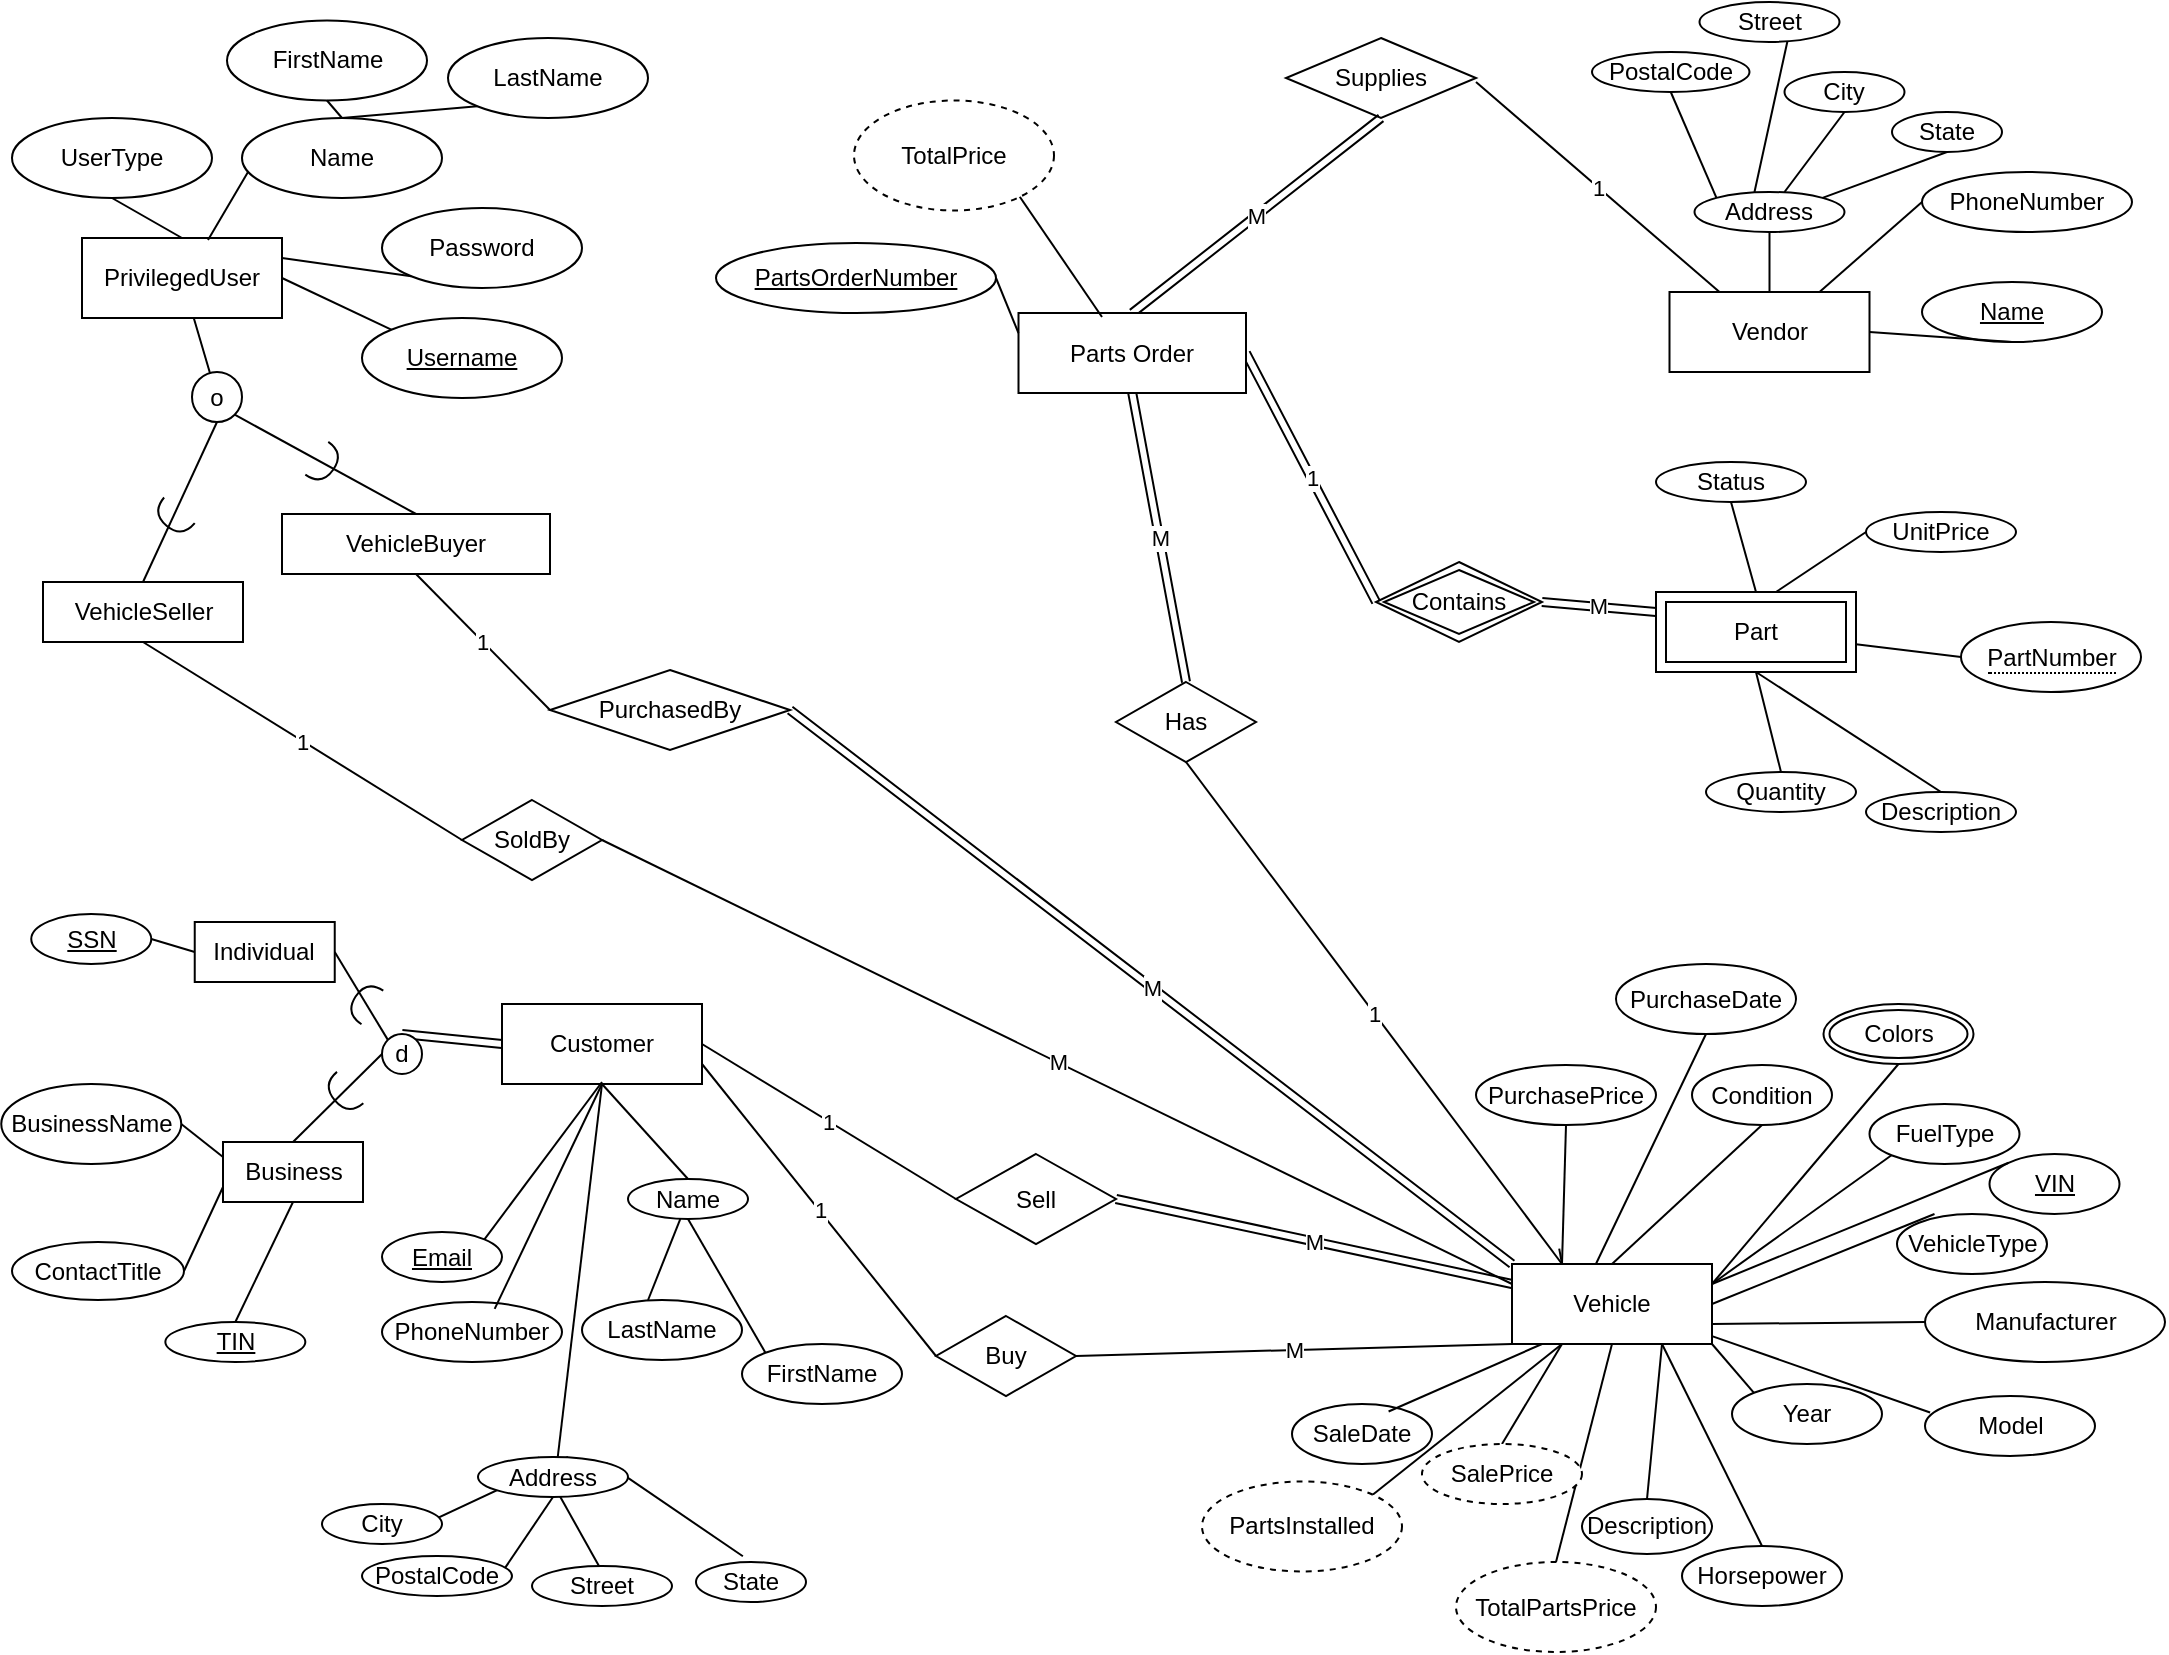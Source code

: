 <mxfile version="24.7.8">
  <diagram name="Page-1" id="O2IHWbyJUUnRvIjmBWIC">
    <mxGraphModel dx="1306" dy="1181" grid="1" gridSize="10" guides="1" tooltips="1" connect="1" arrows="1" fold="1" page="1" pageScale="1" pageWidth="1100" pageHeight="850" math="0" shadow="0">
      <root>
        <mxCell id="0" />
        <mxCell id="1" parent="0" />
        <mxCell id="79" value="" style="endArrow=none;html=1;rounded=0;entryX=0.03;entryY=0.275;entryDx=0;entryDy=0;entryPerimeter=0;exitX=1;exitY=0.901;exitDx=0;exitDy=0;exitPerimeter=0;" parent="1" source="67" target="72" edge="1">
          <mxGeometry relative="1" as="geometry">
            <mxPoint x="863" y="679" as="sourcePoint" />
            <mxPoint x="1078" y="811" as="targetPoint" />
          </mxGeometry>
        </mxCell>
        <mxCell id="ULeVYE0AILE1OWulV4gZ-132" value="" style="endArrow=none;html=1;rounded=0;entryX=0.5;entryY=0;entryDx=0;entryDy=0;exitX=0.5;exitY=1;exitDx=0;exitDy=0;" parent="1" source="67" target="ULeVYE0AILE1OWulV4gZ-131" edge="1">
          <mxGeometry relative="1" as="geometry">
            <mxPoint x="783" y="681" as="sourcePoint" />
            <mxPoint x="803" y="751" as="targetPoint" />
          </mxGeometry>
        </mxCell>
        <mxCell id="WYIaFoMT0lkRHPIssKwt-131" value="M" style="rounded=0;orthogonalLoop=1;jettySize=auto;html=1;exitX=0;exitY=0;exitDx=0;exitDy=0;endArrow=none;endFill=0;strokeWidth=1;entryX=1;entryY=0.5;entryDx=0;entryDy=0;shape=link;" parent="1" source="67" target="cuakxwB27ysg3Rb4rqLv-142" edge="1">
          <mxGeometry relative="1" as="geometry">
            <mxPoint x="470" y="420" as="sourcePoint" />
            <mxPoint x="673" y="101" as="targetPoint" />
          </mxGeometry>
        </mxCell>
        <mxCell id="14" value="Customer" style="whiteSpace=wrap;html=1;align=center;container=0;" parent="1" vertex="1">
          <mxGeometry x="253" y="511" width="100" height="40" as="geometry" />
        </mxCell>
        <mxCell id="18" value="&lt;u&gt;Email&lt;/u&gt;" style="ellipse;whiteSpace=wrap;html=1;align=center;" parent="1" vertex="1">
          <mxGeometry x="193" y="625" width="60" height="25" as="geometry" />
        </mxCell>
        <mxCell id="19" value="" style="endArrow=none;html=1;rounded=0;entryX=1;entryY=0;entryDx=0;entryDy=0;" parent="1" target="18" edge="1">
          <mxGeometry relative="1" as="geometry">
            <mxPoint x="303" y="550" as="sourcePoint" />
            <mxPoint x="562" y="209" as="targetPoint" />
          </mxGeometry>
        </mxCell>
        <mxCell id="20" value="Name" style="ellipse;whiteSpace=wrap;html=1;align=center;" parent="1" vertex="1">
          <mxGeometry x="316" y="598.5" width="60" height="20" as="geometry" />
        </mxCell>
        <mxCell id="21" value="FirstName" style="ellipse;whiteSpace=wrap;html=1;align=center;" parent="1" vertex="1">
          <mxGeometry x="373" y="681" width="80" height="30" as="geometry" />
        </mxCell>
        <mxCell id="22" value="LastName" style="ellipse;whiteSpace=wrap;html=1;align=center;" parent="1" vertex="1">
          <mxGeometry x="293" y="659" width="80" height="30" as="geometry" />
        </mxCell>
        <mxCell id="23" value="" style="endArrow=none;html=1;rounded=0;entryX=0.5;entryY=0;entryDx=0;entryDy=0;exitX=0.5;exitY=1;exitDx=0;exitDy=0;" parent="1" target="20" edge="1" source="14">
          <mxGeometry relative="1" as="geometry">
            <mxPoint x="330" y="620" as="sourcePoint" />
            <mxPoint x="563" y="321" as="targetPoint" />
          </mxGeometry>
        </mxCell>
        <mxCell id="24" value="" style="endArrow=none;html=1;rounded=0;entryX=0.413;entryY=0;entryDx=0;entryDy=0;entryPerimeter=0;" parent="1" target="22" edge="1" source="20">
          <mxGeometry relative="1" as="geometry">
            <mxPoint x="373" y="770" as="sourcePoint" />
            <mxPoint x="393" y="231" as="targetPoint" />
          </mxGeometry>
        </mxCell>
        <mxCell id="25" value="" style="endArrow=none;html=1;rounded=0;exitX=0.5;exitY=1;exitDx=0;exitDy=0;entryX=0;entryY=0;entryDx=0;entryDy=0;" parent="1" source="20" target="21" edge="1">
          <mxGeometry relative="1" as="geometry">
            <mxPoint x="458" y="246" as="sourcePoint" />
            <mxPoint x="483" y="246" as="targetPoint" />
          </mxGeometry>
        </mxCell>
        <mxCell id="34" value="Sell" style="shape=rhombus;perimeter=rhombusPerimeter;whiteSpace=wrap;html=1;align=center;" parent="1" vertex="1">
          <mxGeometry x="480" y="586" width="80" height="45" as="geometry" />
        </mxCell>
        <mxCell id="35" value="M" style="endArrow=none;html=1;rounded=0;exitX=1;exitY=0.5;exitDx=0;exitDy=0;entryX=0;entryY=0.25;entryDx=0;entryDy=0;shape=link;strokeWidth=1;" parent="1" source="34" target="67" edge="1">
          <mxGeometry relative="1" as="geometry">
            <mxPoint x="363" y="496" as="sourcePoint" />
            <mxPoint x="630.5" y="746" as="targetPoint" />
          </mxGeometry>
        </mxCell>
        <mxCell id="37" value="1" style="endArrow=none;html=1;rounded=0;exitX=0;exitY=0.5;exitDx=0;exitDy=0;entryX=1;entryY=0.5;entryDx=0;entryDy=0;" parent="1" source="34" target="14" edge="1">
          <mxGeometry relative="1" as="geometry">
            <mxPoint x="363" y="496" as="sourcePoint" />
            <mxPoint x="483" y="591" as="targetPoint" />
          </mxGeometry>
        </mxCell>
        <mxCell id="39" value="Buy" style="shape=rhombus;perimeter=rhombusPerimeter;whiteSpace=wrap;html=1;align=center;" parent="1" vertex="1">
          <mxGeometry x="470" y="667" width="70" height="40" as="geometry" />
        </mxCell>
        <mxCell id="40" value="M" style="endArrow=none;html=1;rounded=0;exitX=1;exitY=0.5;exitDx=0;exitDy=0;entryX=0;entryY=1;entryDx=0;entryDy=0;" parent="1" source="39" target="67" edge="1">
          <mxGeometry relative="1" as="geometry">
            <mxPoint x="383" y="341" as="sourcePoint" />
            <mxPoint x="543" y="341" as="targetPoint" />
          </mxGeometry>
        </mxCell>
        <mxCell id="42" value="1" style="endArrow=none;html=1;rounded=0;entryX=1;entryY=0.75;entryDx=0;entryDy=0;exitX=0;exitY=0.5;exitDx=0;exitDy=0;" parent="1" source="39" target="14" edge="1">
          <mxGeometry relative="1" as="geometry">
            <mxPoint x="451" y="616" as="sourcePoint" />
            <mxPoint x="473" y="681" as="targetPoint" />
          </mxGeometry>
        </mxCell>
        <mxCell id="44" value="PurchasePrice" style="ellipse;whiteSpace=wrap;html=1;align=center;" parent="1" vertex="1">
          <mxGeometry x="740" y="541.5" width="90" height="30" as="geometry" />
        </mxCell>
        <mxCell id="45" value="" style="endArrow=none;html=1;rounded=0;exitX=0.5;exitY=1;exitDx=0;exitDy=0;entryX=0.25;entryY=0;entryDx=0;entryDy=0;" parent="1" source="44" target="67" edge="1">
          <mxGeometry relative="1" as="geometry">
            <mxPoint x="653" y="491" as="sourcePoint" />
            <mxPoint x="813" y="491" as="targetPoint" />
          </mxGeometry>
        </mxCell>
        <mxCell id="46" value="Condition" style="ellipse;whiteSpace=wrap;html=1;align=center;" parent="1" vertex="1">
          <mxGeometry x="848" y="541.5" width="70" height="30" as="geometry" />
        </mxCell>
        <mxCell id="47" value="" style="endArrow=none;html=1;rounded=0;exitX=0.5;exitY=1;exitDx=0;exitDy=0;entryX=0.5;entryY=0;entryDx=0;entryDy=0;" parent="1" source="46" target="67" edge="1">
          <mxGeometry relative="1" as="geometry">
            <mxPoint x="473" y="501" as="sourcePoint" />
            <mxPoint x="521" y="551" as="targetPoint" />
          </mxGeometry>
        </mxCell>
        <mxCell id="48" value="PurchaseDate" style="ellipse;whiteSpace=wrap;html=1;align=center;" parent="1" vertex="1">
          <mxGeometry x="810" y="491" width="90" height="35" as="geometry" />
        </mxCell>
        <mxCell id="49" value="" style="endArrow=none;html=1;rounded=0;exitX=0.5;exitY=1;exitDx=0;exitDy=0;entryX=0.41;entryY=0.05;entryDx=0;entryDy=0;entryPerimeter=0;" parent="1" source="48" target="67" edge="1">
          <mxGeometry relative="1" as="geometry">
            <mxPoint x="653" y="491" as="sourcePoint" />
            <mxPoint x="813" y="491" as="targetPoint" />
          </mxGeometry>
        </mxCell>
        <mxCell id="51" value="" style="endArrow=none;html=1;rounded=0;entryX=0;entryY=0.5;entryDx=0;entryDy=0;shape=link;exitX=0.5;exitY=0;exitDx=0;exitDy=0;" parent="1" source="s0cp7414dYH4K7qgW8Wr-136" target="14" edge="1">
          <mxGeometry relative="1" as="geometry">
            <mxPoint x="260" y="660" as="sourcePoint" />
            <mxPoint x="753" y="341" as="targetPoint" />
          </mxGeometry>
        </mxCell>
        <mxCell id="54" value="SaleDate" style="ellipse;whiteSpace=wrap;html=1;align=center;" parent="1" vertex="1">
          <mxGeometry x="648" y="711" width="70" height="30" as="geometry" />
        </mxCell>
        <mxCell id="55" value="" style="endArrow=none;html=1;rounded=0;exitX=0.15;exitY=1;exitDx=0;exitDy=0;entryX=0.69;entryY=0.125;entryDx=0;entryDy=0;entryPerimeter=0;exitPerimeter=0;" parent="1" source="67" target="54" edge="1">
          <mxGeometry relative="1" as="geometry">
            <mxPoint x="723" y="701" as="sourcePoint" />
            <mxPoint x="600" y="842" as="targetPoint" />
          </mxGeometry>
        </mxCell>
        <mxCell id="57" value="Has" style="shape=rhombus;double=0;perimeter=rhombusPerimeter;whiteSpace=wrap;html=1;align=center;" parent="1" vertex="1">
          <mxGeometry x="560" y="350" width="70" height="40" as="geometry" />
        </mxCell>
        <mxCell id="67" value="Vehicle" style="whiteSpace=wrap;html=1;align=center;container=0;" parent="1" vertex="1">
          <mxGeometry x="758" y="641" width="100" height="40" as="geometry" />
        </mxCell>
        <mxCell id="68" value="VIN" style="ellipse;whiteSpace=wrap;html=1;align=center;fontStyle=4;container=0;" parent="1" vertex="1">
          <mxGeometry x="996.75" y="586" width="65" height="30" as="geometry" />
        </mxCell>
        <mxCell id="69" value="VehicleType" style="ellipse;whiteSpace=wrap;html=1;align=center;container=0;" parent="1" vertex="1">
          <mxGeometry x="950.5" y="616" width="75" height="30" as="geometry" />
        </mxCell>
        <mxCell id="70" value="Manufacturer" style="ellipse;whiteSpace=wrap;html=1;align=center;container=0;" parent="1" vertex="1">
          <mxGeometry x="964.5" y="650" width="120" height="40" as="geometry" />
        </mxCell>
        <mxCell id="71" value="FuelType" style="ellipse;whiteSpace=wrap;html=1;align=center;container=0;" parent="1" vertex="1">
          <mxGeometry x="936.75" y="561" width="75" height="30" as="geometry" />
        </mxCell>
        <mxCell id="72" value="Model" style="ellipse;whiteSpace=wrap;html=1;align=center;container=0;" parent="1" vertex="1">
          <mxGeometry x="964.5" y="707" width="85" height="30" as="geometry" />
        </mxCell>
        <mxCell id="73" value="Year" style="ellipse;whiteSpace=wrap;html=1;align=center;container=0;" parent="1" vertex="1">
          <mxGeometry x="868" y="701" width="75" height="30" as="geometry" />
        </mxCell>
        <mxCell id="74" value="Colors" style="ellipse;shape=doubleEllipse;margin=3;whiteSpace=wrap;html=1;align=center;container=0;" parent="1" vertex="1">
          <mxGeometry x="913.75" y="511" width="75" height="30" as="geometry" />
        </mxCell>
        <mxCell id="75" value="" style="endArrow=none;html=1;rounded=0;exitX=1;exitY=0.25;exitDx=0;exitDy=0;entryX=0.5;entryY=1;entryDx=0;entryDy=0;" parent="1" source="67" target="74" edge="1">
          <mxGeometry relative="1" as="geometry">
            <mxPoint x="1073" y="661" as="sourcePoint" />
            <mxPoint x="1233" y="661" as="targetPoint" />
          </mxGeometry>
        </mxCell>
        <mxCell id="76" value="" style="endArrow=none;html=1;rounded=0;exitX=1;exitY=0.25;exitDx=0;exitDy=0;entryX=0;entryY=0;entryDx=0;entryDy=0;" parent="1" source="67" target="68" edge="1">
          <mxGeometry relative="1" as="geometry">
            <mxPoint x="873" y="631" as="sourcePoint" />
            <mxPoint x="958" y="591" as="targetPoint" />
          </mxGeometry>
        </mxCell>
        <mxCell id="77" value="" style="endArrow=none;html=1;rounded=0;exitX=1;exitY=0.5;exitDx=0;exitDy=0;entryX=0.25;entryY=0;entryDx=0;entryDy=0;entryPerimeter=0;" parent="1" source="67" target="69" edge="1">
          <mxGeometry relative="1" as="geometry">
            <mxPoint x="923" y="641" as="sourcePoint" />
            <mxPoint x="973" y="637" as="targetPoint" />
          </mxGeometry>
        </mxCell>
        <mxCell id="78" value="" style="endArrow=none;html=1;rounded=0;exitX=1;exitY=0.75;exitDx=0;exitDy=0;entryX=0;entryY=0.5;entryDx=0;entryDy=0;" parent="1" source="67" target="70" edge="1">
          <mxGeometry relative="1" as="geometry">
            <mxPoint x="903" y="681" as="sourcePoint" />
            <mxPoint x="983" y="681" as="targetPoint" />
          </mxGeometry>
        </mxCell>
        <mxCell id="80" value="" style="endArrow=none;html=1;rounded=0;exitX=1;exitY=1;exitDx=0;exitDy=0;entryX=0;entryY=0;entryDx=0;entryDy=0;" parent="1" source="67" target="73" edge="1">
          <mxGeometry relative="1" as="geometry">
            <mxPoint x="860" y="699" as="sourcePoint" />
            <mxPoint x="923" y="811" as="targetPoint" />
          </mxGeometry>
        </mxCell>
        <mxCell id="81" value="Horsepower" style="ellipse;whiteSpace=wrap;html=1;align=center;container=0;" parent="1" vertex="1">
          <mxGeometry x="843" y="782" width="80" height="30" as="geometry" />
        </mxCell>
        <mxCell id="82" value="" style="endArrow=none;html=1;rounded=0;entryX=0.5;entryY=0;entryDx=0;entryDy=0;" parent="1" target="81" edge="1">
          <mxGeometry relative="1" as="geometry">
            <mxPoint x="833" y="681" as="sourcePoint" />
            <mxPoint x="958" y="901" as="targetPoint" />
          </mxGeometry>
        </mxCell>
        <mxCell id="83" value="Description" style="ellipse;whiteSpace=wrap;html=1;align=center;container=0;" parent="1" vertex="1">
          <mxGeometry x="793" y="758.5" width="65" height="27.5" as="geometry" />
        </mxCell>
        <mxCell id="84" value="" style="endArrow=none;html=1;rounded=0;exitX=0.75;exitY=1;exitDx=0;exitDy=0;entryX=0.5;entryY=0;entryDx=0;entryDy=0;" parent="1" source="67" target="83" edge="1">
          <mxGeometry relative="1" as="geometry">
            <mxPoint x="837" y="709" as="sourcePoint" />
            <mxPoint x="869" y="842" as="targetPoint" />
          </mxGeometry>
        </mxCell>
        <mxCell id="85" value="" style="endArrow=none;html=1;rounded=0;exitX=1;exitY=0.25;exitDx=0;exitDy=0;entryX=0;entryY=1;entryDx=0;entryDy=0;" parent="1" source="67" target="71" edge="1">
          <mxGeometry relative="1" as="geometry">
            <mxPoint x="883" y="601" as="sourcePoint" />
            <mxPoint x="958" y="586" as="targetPoint" />
          </mxGeometry>
        </mxCell>
        <mxCell id="87" value="" style="endArrow=none;html=1;rounded=0;exitX=0.25;exitY=1;exitDx=0;exitDy=0;entryX=0.5;entryY=0;entryDx=0;entryDy=0;" parent="1" source="67" target="3kfbO_DsnVtqJPoFMWyP-136" edge="1">
          <mxGeometry relative="1" as="geometry">
            <mxPoint x="708" y="671" as="sourcePoint" />
            <mxPoint x="788.6" y="731.75" as="targetPoint" />
          </mxGeometry>
        </mxCell>
        <mxCell id="88" value="Contains" style="shape=rhombus;double=1;perimeter=rhombusPerimeter;whiteSpace=wrap;html=1;align=center;" parent="1" vertex="1">
          <mxGeometry x="690" y="290" width="83" height="40" as="geometry" />
        </mxCell>
        <mxCell id="90" value="M" style="endArrow=none;html=1;rounded=0;entryX=0.5;entryY=1;entryDx=0;entryDy=0;exitX=0.5;exitY=0;exitDx=0;exitDy=0;strokeWidth=1;shape=link;" parent="1" source="57" target="56" edge="1">
          <mxGeometry relative="1" as="geometry">
            <mxPoint x="603" y="381" as="sourcePoint" />
            <mxPoint x="763" y="381" as="targetPoint" />
          </mxGeometry>
        </mxCell>
        <mxCell id="93" value="Supplies" style="shape=rhombus;perimeter=rhombusPerimeter;whiteSpace=wrap;html=1;align=center;" parent="1" vertex="1">
          <mxGeometry x="645" y="28" width="95" height="40" as="geometry" />
        </mxCell>
        <mxCell id="118" value="1" style="endArrow=openAsync;html=1;rounded=0;exitX=0.5;exitY=1;exitDx=0;exitDy=0;entryX=0.25;entryY=0;entryDx=0;entryDy=0;endFill=0;" parent="1" source="57" target="67" edge="1">
          <mxGeometry relative="1" as="geometry">
            <mxPoint x="630" y="375.5" as="sourcePoint" />
            <mxPoint x="801.75" y="641" as="targetPoint" />
          </mxGeometry>
        </mxCell>
        <mxCell id="120" value="1" style="endArrow=none;html=1;rounded=0;exitX=0;exitY=0.5;exitDx=0;exitDy=0;entryX=1;entryY=0.5;entryDx=0;entryDy=0;strokeWidth=1;shape=link;" parent="1" source="88" target="56" edge="1">
          <mxGeometry relative="1" as="geometry">
            <mxPoint x="556" y="459" as="sourcePoint" />
            <mxPoint x="488" y="524" as="targetPoint" />
          </mxGeometry>
        </mxCell>
        <mxCell id="122" value="1" style="endArrow=none;html=1;rounded=0;entryX=0.25;entryY=0;entryDx=0;entryDy=0;" parent="1" target="92" edge="1">
          <mxGeometry relative="1" as="geometry">
            <mxPoint x="740" y="50" as="sourcePoint" />
            <mxPoint x="1009" y="471" as="targetPoint" />
          </mxGeometry>
        </mxCell>
        <mxCell id="124" value="M" style="endArrow=none;html=1;rounded=0;entryX=0.5;entryY=0;entryDx=0;entryDy=0;exitX=0.5;exitY=1;exitDx=0;exitDy=0;strokeWidth=1;shape=link;" parent="1" source="93" target="56" edge="1">
          <mxGeometry relative="1" as="geometry">
            <mxPoint x="848" y="516" as="sourcePoint" />
            <mxPoint x="876" y="466" as="targetPoint" />
          </mxGeometry>
        </mxCell>
        <mxCell id="126" value="M" style="endArrow=none;html=1;rounded=0;entryX=0;entryY=0.25;entryDx=0;entryDy=0;exitX=1;exitY=0.5;exitDx=0;exitDy=0;strokeWidth=1;shape=link;" parent="1" source="88" target="89" edge="1">
          <mxGeometry relative="1" as="geometry">
            <mxPoint x="633" y="319" as="sourcePoint" />
            <mxPoint x="619" y="349" as="targetPoint" />
          </mxGeometry>
        </mxCell>
        <mxCell id="WYIaFoMT0lkRHPIssKwt-132" value="M" style="rounded=0;orthogonalLoop=1;jettySize=auto;html=1;exitX=0;exitY=0.25;exitDx=0;exitDy=0;endArrow=none;endFill=0;strokeWidth=1;entryX=1;entryY=0.5;entryDx=0;entryDy=0;" parent="1" source="67" target="cuakxwB27ysg3Rb4rqLv-141" edge="1">
          <mxGeometry relative="1" as="geometry">
            <mxPoint x="653" y="606" as="sourcePoint" />
            <mxPoint x="493" y="461" as="targetPoint" />
          </mxGeometry>
        </mxCell>
        <mxCell id="3kfbO_DsnVtqJPoFMWyP-128" value="" style="endArrow=none;html=1;rounded=0;entryX=0.25;entryY=1;entryDx=0;entryDy=0;exitX=1;exitY=0;exitDx=0;exitDy=0;" parent="1" source="3kfbO_DsnVtqJPoFMWyP-135" target="67" edge="1">
          <mxGeometry width="50" height="50" relative="1" as="geometry">
            <mxPoint x="705.5" y="771" as="sourcePoint" />
            <mxPoint x="663" y="781" as="targetPoint" />
          </mxGeometry>
        </mxCell>
        <mxCell id="3kfbO_DsnVtqJPoFMWyP-135" value="PartsInstalled" style="ellipse;whiteSpace=wrap;html=1;align=center;dashed=1;" parent="1" vertex="1">
          <mxGeometry x="603" y="749.75" width="100" height="45" as="geometry" />
        </mxCell>
        <mxCell id="3kfbO_DsnVtqJPoFMWyP-136" value="SalePrice" style="ellipse;whiteSpace=wrap;html=1;align=center;dashed=1;" parent="1" vertex="1">
          <mxGeometry x="713" y="731" width="80" height="30" as="geometry" />
        </mxCell>
        <mxCell id="3kfbO_DsnVtqJPoFMWyP-155" value="PhoneNumber" style="ellipse;whiteSpace=wrap;html=1;align=center;" parent="1" vertex="1">
          <mxGeometry x="193" y="660" width="90" height="30" as="geometry" />
        </mxCell>
        <mxCell id="3kfbO_DsnVtqJPoFMWyP-156" value="" style="endArrow=none;html=1;rounded=0;entryX=0.626;entryY=0.115;entryDx=0;entryDy=0;exitX=0.5;exitY=1;exitDx=0;exitDy=0;entryPerimeter=0;" parent="1" source="14" target="3kfbO_DsnVtqJPoFMWyP-155" edge="1">
          <mxGeometry width="50" height="50" relative="1" as="geometry">
            <mxPoint x="423" y="641" as="sourcePoint" />
            <mxPoint x="473" y="591" as="targetPoint" />
          </mxGeometry>
        </mxCell>
        <mxCell id="3kfbO_DsnVtqJPoFMWyP-159" style="edgeStyle=orthogonalEdgeStyle;rounded=0;orthogonalLoop=1;jettySize=auto;html=1;exitX=0.5;exitY=1;exitDx=0;exitDy=0;" parent="1" source="21" target="21" edge="1">
          <mxGeometry relative="1" as="geometry" />
        </mxCell>
        <mxCell id="ULeVYE0AILE1OWulV4gZ-131" value="TotalPartsPrice" style="ellipse;whiteSpace=wrap;html=1;align=center;dashed=1;" parent="1" vertex="1">
          <mxGeometry x="730" y="790" width="100" height="45" as="geometry" />
        </mxCell>
        <mxCell id="cuakxwB27ysg3Rb4rqLv-141" value="SoldBy" style="shape=rhombus;perimeter=rhombusPerimeter;whiteSpace=wrap;html=1;align=center;" parent="1" vertex="1">
          <mxGeometry x="233" y="409" width="70" height="40" as="geometry" />
        </mxCell>
        <mxCell id="cuakxwB27ysg3Rb4rqLv-142" value="PurchasedBy" style="shape=rhombus;perimeter=rhombusPerimeter;whiteSpace=wrap;html=1;align=center;" parent="1" vertex="1">
          <mxGeometry x="277" y="344" width="120" height="40" as="geometry" />
        </mxCell>
        <mxCell id="cuakxwB27ysg3Rb4rqLv-143" value="1" style="rounded=0;orthogonalLoop=1;jettySize=auto;html=1;exitX=0.5;exitY=1;exitDx=0;exitDy=0;endArrow=none;endFill=0;strokeWidth=1;entryX=0;entryY=0.5;entryDx=0;entryDy=0;" parent="1" source="cuakxwB27ysg3Rb4rqLv-159" target="cuakxwB27ysg3Rb4rqLv-141" edge="1">
          <mxGeometry relative="1" as="geometry" />
        </mxCell>
        <mxCell id="cuakxwB27ysg3Rb4rqLv-144" value="1" style="rounded=0;orthogonalLoop=1;jettySize=auto;html=1;exitX=0.5;exitY=1;exitDx=0;exitDy=0;endArrow=none;endFill=0;entryX=0;entryY=0.5;entryDx=0;entryDy=0;strokeWidth=1;" parent="1" source="cuakxwB27ysg3Rb4rqLv-164" target="cuakxwB27ysg3Rb4rqLv-142" edge="1">
          <mxGeometry relative="1" as="geometry">
            <mxPoint x="508" y="317" as="sourcePoint" />
            <mxPoint x="505" y="358" as="targetPoint" />
          </mxGeometry>
        </mxCell>
        <mxCell id="cuakxwB27ysg3Rb4rqLv-159" value="VehicleSeller" style="whiteSpace=wrap;html=1;" parent="1" vertex="1">
          <mxGeometry x="23.5" y="300" width="100" height="30" as="geometry" />
        </mxCell>
        <mxCell id="s0cp7414dYH4K7qgW8Wr-126" value="Individual" style="whiteSpace=wrap;html=1;align=center;container=0;" parent="1" vertex="1">
          <mxGeometry x="99.37" y="470" width="70" height="30" as="geometry" />
        </mxCell>
        <mxCell id="s0cp7414dYH4K7qgW8Wr-127" value="Business" style="whiteSpace=wrap;html=1;align=center;container=0;" parent="1" vertex="1">
          <mxGeometry x="113.5" y="580" width="70" height="30" as="geometry" />
        </mxCell>
        <mxCell id="s0cp7414dYH4K7qgW8Wr-128" value="SSN" style="ellipse;whiteSpace=wrap;html=1;align=center;fontStyle=4;" parent="1" vertex="1">
          <mxGeometry x="17.63" y="466" width="60" height="25" as="geometry" />
        </mxCell>
        <mxCell id="s0cp7414dYH4K7qgW8Wr-129" value="TIN" style="ellipse;whiteSpace=wrap;html=1;align=center;fontStyle=4;" parent="1" vertex="1">
          <mxGeometry x="84.67" y="670" width="70" height="20" as="geometry" />
        </mxCell>
        <mxCell id="s0cp7414dYH4K7qgW8Wr-130" value="" style="endArrow=none;html=1;rounded=0;exitX=0.5;exitY=0;exitDx=0;exitDy=0;entryX=0.5;entryY=1;entryDx=0;entryDy=0;" parent="1" source="s0cp7414dYH4K7qgW8Wr-129" target="s0cp7414dYH4K7qgW8Wr-127" edge="1">
          <mxGeometry relative="1" as="geometry">
            <mxPoint x="254" y="828" as="sourcePoint" />
            <mxPoint x="64" y="778" as="targetPoint" />
          </mxGeometry>
        </mxCell>
        <mxCell id="s0cp7414dYH4K7qgW8Wr-131" value="" style="endArrow=none;html=1;rounded=0;exitX=1;exitY=0.5;exitDx=0;exitDy=0;entryX=0;entryY=0.5;entryDx=0;entryDy=0;" parent="1" source="s0cp7414dYH4K7qgW8Wr-128" target="s0cp7414dYH4K7qgW8Wr-126" edge="1">
          <mxGeometry relative="1" as="geometry">
            <mxPoint x="183" y="728" as="sourcePoint" />
            <mxPoint x="103" y="698" as="targetPoint" />
          </mxGeometry>
        </mxCell>
        <mxCell id="s0cp7414dYH4K7qgW8Wr-132" value="BusinessName" style="ellipse;whiteSpace=wrap;html=1;align=center;" parent="1" vertex="1">
          <mxGeometry x="2.63" y="551" width="90" height="40" as="geometry" />
        </mxCell>
        <mxCell id="s0cp7414dYH4K7qgW8Wr-133" value="ContactTitle" style="ellipse;whiteSpace=wrap;html=1;align=center;" parent="1" vertex="1">
          <mxGeometry x="8" y="630" width="86" height="29" as="geometry" />
        </mxCell>
        <mxCell id="s0cp7414dYH4K7qgW8Wr-134" value="" style="endArrow=none;html=1;rounded=0;exitX=1;exitY=0.5;exitDx=0;exitDy=0;entryX=0;entryY=0.25;entryDx=0;entryDy=0;" parent="1" source="s0cp7414dYH4K7qgW8Wr-132" target="s0cp7414dYH4K7qgW8Wr-127" edge="1">
          <mxGeometry relative="1" as="geometry">
            <mxPoint x="309" y="787" as="sourcePoint" />
            <mxPoint x="119" y="697" as="targetPoint" />
          </mxGeometry>
        </mxCell>
        <mxCell id="s0cp7414dYH4K7qgW8Wr-135" value="" style="endArrow=none;html=1;rounded=0;exitX=1;exitY=0.5;exitDx=0;exitDy=0;entryX=0;entryY=0.75;entryDx=0;entryDy=0;" parent="1" source="s0cp7414dYH4K7qgW8Wr-133" target="s0cp7414dYH4K7qgW8Wr-127" edge="1">
          <mxGeometry relative="1" as="geometry">
            <mxPoint x="49" y="947" as="sourcePoint" />
            <mxPoint x="69" y="897" as="targetPoint" />
          </mxGeometry>
        </mxCell>
        <mxCell id="s0cp7414dYH4K7qgW8Wr-136" value="d" style="ellipse;whiteSpace=wrap;html=1;aspect=fixed;" parent="1" vertex="1">
          <mxGeometry x="193" y="526" width="20" height="20" as="geometry" />
        </mxCell>
        <mxCell id="s0cp7414dYH4K7qgW8Wr-137" value="" style="endArrow=none;html=1;rounded=0;entryX=0.5;entryY=0;entryDx=0;entryDy=0;exitX=0;exitY=0.5;exitDx=0;exitDy=0;" parent="1" source="s0cp7414dYH4K7qgW8Wr-136" target="s0cp7414dYH4K7qgW8Wr-127" edge="1">
          <mxGeometry relative="1" as="geometry">
            <mxPoint x="248" y="669" as="sourcePoint" />
            <mxPoint x="244" y="557" as="targetPoint" />
          </mxGeometry>
        </mxCell>
        <mxCell id="s0cp7414dYH4K7qgW8Wr-138" value="" style="endArrow=none;html=1;rounded=0;exitX=0;exitY=0;exitDx=0;exitDy=0;entryX=1;entryY=0.5;entryDx=0;entryDy=0;" parent="1" source="s0cp7414dYH4K7qgW8Wr-136" target="s0cp7414dYH4K7qgW8Wr-126" edge="1">
          <mxGeometry relative="1" as="geometry">
            <mxPoint x="223" y="578" as="sourcePoint" />
            <mxPoint x="223" y="618" as="targetPoint" />
          </mxGeometry>
        </mxCell>
        <mxCell id="s0cp7414dYH4K7qgW8Wr-139" value="" style="shape=requiredInterface;html=1;verticalLabelPosition=bottom;sketch=0;rotation=213;" parent="1" vertex="1">
          <mxGeometry x="179" y="500" width="10" height="20" as="geometry" />
        </mxCell>
        <mxCell id="s0cp7414dYH4K7qgW8Wr-140" value="" style="shape=requiredInterface;html=1;verticalLabelPosition=bottom;sketch=0;rotation=-130;direction=north;" parent="1" vertex="1">
          <mxGeometry x="163" y="551" width="20.5" height="10" as="geometry" />
        </mxCell>
        <mxCell id="cuakxwB27ysg3Rb4rqLv-128" value="PrivilegedUser" style="whiteSpace=wrap;html=1;align=center;" parent="1" vertex="1">
          <mxGeometry x="43" y="128" width="100" height="40" as="geometry" />
        </mxCell>
        <mxCell id="cuakxwB27ysg3Rb4rqLv-129" value="Name" style="ellipse;whiteSpace=wrap;html=1;align=center;" parent="1" vertex="1">
          <mxGeometry x="123" y="68" width="100" height="40" as="geometry" />
        </mxCell>
        <mxCell id="cuakxwB27ysg3Rb4rqLv-130" value="Password" style="ellipse;whiteSpace=wrap;html=1;align=center;" parent="1" vertex="1">
          <mxGeometry x="193" y="113" width="100" height="40" as="geometry" />
        </mxCell>
        <mxCell id="cuakxwB27ysg3Rb4rqLv-131" value="Username" style="ellipse;whiteSpace=wrap;html=1;align=center;fontStyle=4;" parent="1" vertex="1">
          <mxGeometry x="183" y="168" width="100" height="40" as="geometry" />
        </mxCell>
        <mxCell id="cuakxwB27ysg3Rb4rqLv-132" value="" style="endArrow=none;html=1;rounded=0;entryX=0;entryY=0;entryDx=0;entryDy=0;exitX=1;exitY=0.5;exitDx=0;exitDy=0;" parent="1" source="cuakxwB27ysg3Rb4rqLv-128" target="cuakxwB27ysg3Rb4rqLv-131" edge="1">
          <mxGeometry relative="1" as="geometry">
            <mxPoint x="-197" y="188" as="sourcePoint" />
            <mxPoint x="-37" y="188" as="targetPoint" />
          </mxGeometry>
        </mxCell>
        <mxCell id="cuakxwB27ysg3Rb4rqLv-133" value="" style="endArrow=none;html=1;rounded=0;entryX=0;entryY=1;entryDx=0;entryDy=0;exitX=1;exitY=0.25;exitDx=0;exitDy=0;" parent="1" source="cuakxwB27ysg3Rb4rqLv-128" target="cuakxwB27ysg3Rb4rqLv-130" edge="1">
          <mxGeometry relative="1" as="geometry">
            <mxPoint x="153" y="158" as="sourcePoint" />
            <mxPoint x="208" y="184" as="targetPoint" />
          </mxGeometry>
        </mxCell>
        <mxCell id="cuakxwB27ysg3Rb4rqLv-134" value="FirstName" style="ellipse;whiteSpace=wrap;html=1;align=center;" parent="1" vertex="1">
          <mxGeometry x="115.5" y="19.24" width="100" height="40" as="geometry" />
        </mxCell>
        <mxCell id="cuakxwB27ysg3Rb4rqLv-135" value="LastName" style="ellipse;whiteSpace=wrap;html=1;align=center;" parent="1" vertex="1">
          <mxGeometry x="226" y="28" width="100" height="40" as="geometry" />
        </mxCell>
        <mxCell id="cuakxwB27ysg3Rb4rqLv-136" value="" style="endArrow=none;html=1;rounded=0;entryX=0;entryY=1;entryDx=0;entryDy=0;exitX=0.5;exitY=0;exitDx=0;exitDy=0;" parent="1" source="cuakxwB27ysg3Rb4rqLv-129" target="cuakxwB27ysg3Rb4rqLv-135" edge="1">
          <mxGeometry relative="1" as="geometry">
            <mxPoint x="153" y="148" as="sourcePoint" />
            <mxPoint x="218" y="157" as="targetPoint" />
          </mxGeometry>
        </mxCell>
        <mxCell id="cuakxwB27ysg3Rb4rqLv-137" value="" style="endArrow=none;html=1;rounded=0;entryX=0.5;entryY=1;entryDx=0;entryDy=0;exitX=0.5;exitY=0;exitDx=0;exitDy=0;" parent="1" source="cuakxwB27ysg3Rb4rqLv-129" target="cuakxwB27ysg3Rb4rqLv-134" edge="1">
          <mxGeometry relative="1" as="geometry">
            <mxPoint x="227" y="105" as="sourcePoint" />
            <mxPoint x="258" y="102" as="targetPoint" />
          </mxGeometry>
        </mxCell>
        <mxCell id="cuakxwB27ysg3Rb4rqLv-138" value="" style="endArrow=none;html=1;rounded=0;entryX=0.63;entryY=0.025;entryDx=0;entryDy=0;exitX=0.03;exitY=0.675;exitDx=0;exitDy=0;exitPerimeter=0;entryPerimeter=0;" parent="1" source="cuakxwB27ysg3Rb4rqLv-129" target="cuakxwB27ysg3Rb4rqLv-128" edge="1">
          <mxGeometry relative="1" as="geometry">
            <mxPoint x="183" y="78" as="sourcePoint" />
            <mxPoint x="223" y="68" as="targetPoint" />
          </mxGeometry>
        </mxCell>
        <mxCell id="cuakxwB27ysg3Rb4rqLv-139" value="UserType" style="ellipse;whiteSpace=wrap;html=1;align=center;" parent="1" vertex="1">
          <mxGeometry x="8" y="68" width="100" height="40" as="geometry" />
        </mxCell>
        <mxCell id="cuakxwB27ysg3Rb4rqLv-140" value="" style="endArrow=none;html=1;rounded=0;entryX=0.5;entryY=1;entryDx=0;entryDy=0;exitX=0.5;exitY=0;exitDx=0;exitDy=0;" parent="1" source="cuakxwB27ysg3Rb4rqLv-128" target="cuakxwB27ysg3Rb4rqLv-139" edge="1">
          <mxGeometry width="50" height="50" relative="1" as="geometry">
            <mxPoint x="-47" y="158" as="sourcePoint" />
            <mxPoint x="3" y="108" as="targetPoint" />
          </mxGeometry>
        </mxCell>
        <mxCell id="cuakxwB27ysg3Rb4rqLv-149" value="o" style="ellipse;whiteSpace=wrap;html=1;aspect=fixed;" parent="1" vertex="1">
          <mxGeometry x="98" y="195" width="25" height="25" as="geometry" />
        </mxCell>
        <mxCell id="cuakxwB27ysg3Rb4rqLv-148" value="" style="rounded=0;orthogonalLoop=1;jettySize=auto;html=1;endArrow=none;endFill=0;" parent="1" source="cuakxwB27ysg3Rb4rqLv-128" target="cuakxwB27ysg3Rb4rqLv-149" edge="1">
          <mxGeometry relative="1" as="geometry">
            <mxPoint x="424" y="292" as="sourcePoint" />
            <mxPoint x="327" y="292" as="targetPoint" />
          </mxGeometry>
        </mxCell>
        <mxCell id="cuakxwB27ysg3Rb4rqLv-164" value="VehicleBuyer" style="whiteSpace=wrap;html=1;movable=1;resizable=1;rotatable=1;deletable=1;editable=1;locked=0;connectable=1;" parent="1" vertex="1">
          <mxGeometry x="143" y="266" width="134" height="30" as="geometry" />
        </mxCell>
        <mxCell id="rqgxZtkJZLHzMMpunSXY-129" value="" style="group" parent="1" vertex="1" connectable="0">
          <mxGeometry x="154.668" y="229.941" width="19.663" height="22.119" as="geometry" />
        </mxCell>
        <mxCell id="cuakxwB27ysg3Rb4rqLv-154" value="" style="rounded=0;orthogonalLoop=1;jettySize=auto;html=1;endArrow=none;endFill=0;entryX=0.5;entryY=0;entryDx=0;entryDy=0;exitX=1;exitY=1;exitDx=0;exitDy=0;" parent="rqgxZtkJZLHzMMpunSXY-129" source="cuakxwB27ysg3Rb4rqLv-149" target="cuakxwB27ysg3Rb4rqLv-164" edge="1">
          <mxGeometry relative="1" as="geometry">
            <mxPoint x="238.332" y="38.059" as="sourcePoint" />
          </mxGeometry>
        </mxCell>
        <mxCell id="cuakxwB27ysg3Rb4rqLv-155" value="" style="shape=requiredInterface;html=1;verticalLabelPosition=bottom;sketch=0;rotation=35;" parent="rqgxZtkJZLHzMMpunSXY-129" vertex="1">
          <mxGeometry x="4.832" y="1.059" width="10" height="20" as="geometry" />
        </mxCell>
        <mxCell id="rqgxZtkJZLHzMMpunSXY-130" value="" style="group" parent="1" vertex="1" connectable="0">
          <mxGeometry x="77.626" y="257.742" width="21.749" height="20.516" as="geometry" />
        </mxCell>
        <mxCell id="cuakxwB27ysg3Rb4rqLv-147" value="" style="shape=requiredInterface;html=1;verticalLabelPosition=bottom;sketch=0;rotation=130;" parent="rqgxZtkJZLHzMMpunSXY-130" vertex="1">
          <mxGeometry x="5.874" y="0.258" width="10" height="20" as="geometry" />
        </mxCell>
        <mxCell id="cuakxwB27ysg3Rb4rqLv-157" value="" style="rounded=0;orthogonalLoop=1;jettySize=auto;html=1;endArrow=none;endFill=0;entryX=0.5;entryY=0;entryDx=0;entryDy=0;exitX=0.5;exitY=1;exitDx=0;exitDy=0;" parent="rqgxZtkJZLHzMMpunSXY-130" source="cuakxwB27ysg3Rb4rqLv-149" target="cuakxwB27ysg3Rb4rqLv-159" edge="1">
          <mxGeometry relative="1" as="geometry">
            <mxPoint x="22.374" y="-27.742" as="sourcePoint" />
          </mxGeometry>
        </mxCell>
        <mxCell id="rqgxZtkJZLHzMMpunSXY-132" value="" style="group" parent="1" vertex="1" connectable="0">
          <mxGeometry x="733" y="10" width="335" height="185" as="geometry" />
        </mxCell>
        <mxCell id="92" value="Vendor" style="whiteSpace=wrap;html=1;align=center;" parent="rqgxZtkJZLHzMMpunSXY-132" vertex="1">
          <mxGeometry x="103.75" y="145" width="100" height="40" as="geometry" />
        </mxCell>
        <mxCell id="94" value="Name" style="ellipse;whiteSpace=wrap;html=1;align=center;fontStyle=4;container=0;" parent="rqgxZtkJZLHzMMpunSXY-132" vertex="1">
          <mxGeometry x="230" y="140" width="90" height="30" as="geometry" />
        </mxCell>
        <mxCell id="95" value="Address" style="ellipse;whiteSpace=wrap;html=1;align=center;container=0;" parent="rqgxZtkJZLHzMMpunSXY-132" vertex="1">
          <mxGeometry x="116.25" y="95" width="75" height="20" as="geometry" />
        </mxCell>
        <mxCell id="96" value="" style="endArrow=none;html=1;rounded=0;exitX=0.4;exitY=0;exitDx=0;exitDy=0;entryX=0.63;entryY=0.95;entryDx=0;entryDy=0;entryPerimeter=0;exitPerimeter=0;" parent="rqgxZtkJZLHzMMpunSXY-132" source="95" target="100" edge="1">
          <mxGeometry relative="1" as="geometry">
            <mxPoint x="46.25" y="-75" as="sourcePoint" />
            <mxPoint x="206.25" y="-75" as="targetPoint" />
          </mxGeometry>
        </mxCell>
        <mxCell id="97" value="" style="endArrow=none;html=1;rounded=0;exitX=0.5;exitY=1;exitDx=0;exitDy=0;entryX=0.6;entryY=0;entryDx=0;entryDy=0;entryPerimeter=0;" parent="rqgxZtkJZLHzMMpunSXY-132" source="101" target="95" edge="1">
          <mxGeometry relative="1" as="geometry">
            <mxPoint x="16.25" y="-105" as="sourcePoint" />
            <mxPoint x="158.75" y="4" as="targetPoint" />
          </mxGeometry>
        </mxCell>
        <mxCell id="98" value="" style="endArrow=none;html=1;rounded=0;exitX=0.5;exitY=1;exitDx=0;exitDy=0;entryX=1;entryY=0;entryDx=0;entryDy=0;" parent="rqgxZtkJZLHzMMpunSXY-132" source="102" target="95" edge="1">
          <mxGeometry relative="1" as="geometry">
            <mxPoint x="56.25" y="-121" as="sourcePoint" />
            <mxPoint x="29.25" y="-108" as="targetPoint" />
          </mxGeometry>
        </mxCell>
        <mxCell id="99" value="" style="endArrow=none;html=1;rounded=0;exitX=0.5;exitY=1;exitDx=0;exitDy=0;entryX=0;entryY=0;entryDx=0;entryDy=0;" parent="rqgxZtkJZLHzMMpunSXY-132" source="103" target="95" edge="1">
          <mxGeometry relative="1" as="geometry">
            <mxPoint x="91.25" y="-97" as="sourcePoint" />
            <mxPoint x="66.25" y="-85" as="targetPoint" />
          </mxGeometry>
        </mxCell>
        <mxCell id="100" value="Street" style="ellipse;whiteSpace=wrap;html=1;align=center;container=0;" parent="rqgxZtkJZLHzMMpunSXY-132" vertex="1">
          <mxGeometry x="118.75" width="70" height="20" as="geometry" />
        </mxCell>
        <mxCell id="101" value="City" style="ellipse;whiteSpace=wrap;html=1;align=center;container=0;" parent="rqgxZtkJZLHzMMpunSXY-132" vertex="1">
          <mxGeometry x="161.25" y="35" width="60" height="20" as="geometry" />
        </mxCell>
        <mxCell id="102" value="State" style="ellipse;whiteSpace=wrap;html=1;align=center;container=0;" parent="rqgxZtkJZLHzMMpunSXY-132" vertex="1">
          <mxGeometry x="215" y="55" width="55" height="20" as="geometry" />
        </mxCell>
        <mxCell id="103" value="PostalCode" style="ellipse;whiteSpace=wrap;html=1;align=center;container=0;" parent="rqgxZtkJZLHzMMpunSXY-132" vertex="1">
          <mxGeometry x="65" y="25" width="78.75" height="20" as="geometry" />
        </mxCell>
        <mxCell id="104" value="PhoneNumber" style="ellipse;whiteSpace=wrap;html=1;align=center;container=0;" parent="rqgxZtkJZLHzMMpunSXY-132" vertex="1">
          <mxGeometry x="230" y="85" width="105" height="30" as="geometry" />
        </mxCell>
        <mxCell id="110" value="" style="endArrow=none;html=1;rounded=0;exitX=0;exitY=0.5;exitDx=0;exitDy=0;entryX=0.75;entryY=0;entryDx=0;entryDy=0;" parent="rqgxZtkJZLHzMMpunSXY-132" source="104" target="92" edge="1">
          <mxGeometry relative="1" as="geometry">
            <mxPoint x="201" y="65" as="sourcePoint" />
            <mxPoint x="171" y="105" as="targetPoint" />
          </mxGeometry>
        </mxCell>
        <mxCell id="111" value="" style="endArrow=none;html=1;rounded=0;exitX=0.5;exitY=1;exitDx=0;exitDy=0;entryX=0.5;entryY=0;entryDx=0;entryDy=0;" parent="rqgxZtkJZLHzMMpunSXY-132" source="95" target="92" edge="1">
          <mxGeometry relative="1" as="geometry">
            <mxPoint x="240" y="115" as="sourcePoint" />
            <mxPoint x="189" y="155" as="targetPoint" />
          </mxGeometry>
        </mxCell>
        <mxCell id="112" value="" style="endArrow=none;html=1;rounded=0;exitX=0.5;exitY=1;exitDx=0;exitDy=0;entryX=1;entryY=0.5;entryDx=0;entryDy=0;" parent="rqgxZtkJZLHzMMpunSXY-132" source="94" target="92" edge="1">
          <mxGeometry relative="1" as="geometry">
            <mxPoint x="164" y="125" as="sourcePoint" />
            <mxPoint x="207" y="170" as="targetPoint" />
          </mxGeometry>
        </mxCell>
        <mxCell id="rqgxZtkJZLHzMMpunSXY-135" value="" style="group" parent="1" vertex="1" connectable="0">
          <mxGeometry x="830" y="240" width="242.5" height="185" as="geometry" />
        </mxCell>
        <mxCell id="89" value="Part" style="shape=ext;margin=3;double=1;whiteSpace=wrap;html=1;align=center;" parent="rqgxZtkJZLHzMMpunSXY-135" vertex="1">
          <mxGeometry y="65" width="100" height="40" as="geometry" />
        </mxCell>
        <mxCell id="105" value="Status" style="ellipse;whiteSpace=wrap;html=1;align=center;container=0;" parent="rqgxZtkJZLHzMMpunSXY-135" vertex="1">
          <mxGeometry width="75" height="20" as="geometry" />
        </mxCell>
        <mxCell id="106" value="UnitPrice" style="ellipse;whiteSpace=wrap;html=1;align=center;container=0;" parent="rqgxZtkJZLHzMMpunSXY-135" vertex="1">
          <mxGeometry x="105" y="25" width="75" height="20" as="geometry" />
        </mxCell>
        <mxCell id="107" value="&lt;span style=&quot;border-bottom: 1px dotted&quot;&gt;PartNumber&lt;/span&gt;" style="ellipse;whiteSpace=wrap;html=1;align=center;" parent="rqgxZtkJZLHzMMpunSXY-135" vertex="1">
          <mxGeometry x="152.5" y="80" width="90" height="35" as="geometry" />
        </mxCell>
        <mxCell id="115" value="" style="endArrow=none;html=1;rounded=0;exitX=0.5;exitY=1;exitDx=0;exitDy=0;entryX=0.5;entryY=0;entryDx=0;entryDy=0;" parent="rqgxZtkJZLHzMMpunSXY-135" source="105" target="89" edge="1">
          <mxGeometry relative="1" as="geometry">
            <mxPoint x="-75" y="-125" as="sourcePoint" />
            <mxPoint x="-126" y="-85" as="targetPoint" />
          </mxGeometry>
        </mxCell>
        <mxCell id="116" value="" style="endArrow=none;html=1;rounded=0;exitX=0;exitY=0.5;exitDx=0;exitDy=0;entryX=0.6;entryY=0;entryDx=0;entryDy=0;entryPerimeter=0;" parent="rqgxZtkJZLHzMMpunSXY-135" source="106" target="89" edge="1">
          <mxGeometry relative="1" as="geometry">
            <mxPoint x="78" y="25" as="sourcePoint" />
            <mxPoint x="80" y="65" as="targetPoint" />
          </mxGeometry>
        </mxCell>
        <mxCell id="117" value="" style="endArrow=none;html=1;rounded=0;exitX=0;exitY=0.5;exitDx=0;exitDy=0;" parent="rqgxZtkJZLHzMMpunSXY-135" source="107" target="89" edge="1">
          <mxGeometry relative="1" as="geometry">
            <mxPoint x="147.722" y="95.306" as="sourcePoint" />
            <mxPoint x="90" y="65" as="targetPoint" />
          </mxGeometry>
        </mxCell>
        <mxCell id="3kfbO_DsnVtqJPoFMWyP-164" value="Description" style="ellipse;whiteSpace=wrap;html=1;align=center;container=0;" parent="rqgxZtkJZLHzMMpunSXY-135" vertex="1">
          <mxGeometry x="105" y="165" width="75" height="20" as="geometry" />
        </mxCell>
        <mxCell id="3kfbO_DsnVtqJPoFMWyP-165" value="Quantity" style="ellipse;whiteSpace=wrap;html=1;align=center;container=0;" parent="rqgxZtkJZLHzMMpunSXY-135" vertex="1">
          <mxGeometry x="25" y="155" width="75" height="20" as="geometry" />
        </mxCell>
        <mxCell id="3kfbO_DsnVtqJPoFMWyP-168" value="" style="endArrow=none;html=1;rounded=0;entryX=0.5;entryY=1;entryDx=0;entryDy=0;exitX=0.5;exitY=0;exitDx=0;exitDy=0;" parent="rqgxZtkJZLHzMMpunSXY-135" source="3kfbO_DsnVtqJPoFMWyP-165" target="89" edge="1">
          <mxGeometry width="50" height="50" relative="1" as="geometry">
            <mxPoint x="60" y="145" as="sourcePoint" />
            <mxPoint x="120" y="105" as="targetPoint" />
          </mxGeometry>
        </mxCell>
        <mxCell id="3kfbO_DsnVtqJPoFMWyP-169" value="" style="endArrow=none;html=1;rounded=0;entryX=0.5;entryY=1;entryDx=0;entryDy=0;exitX=0.5;exitY=0;exitDx=0;exitDy=0;" parent="rqgxZtkJZLHzMMpunSXY-135" source="3kfbO_DsnVtqJPoFMWyP-164" target="89" edge="1">
          <mxGeometry width="50" height="50" relative="1" as="geometry">
            <mxPoint x="90" y="175" as="sourcePoint" />
            <mxPoint x="140" y="125" as="targetPoint" />
          </mxGeometry>
        </mxCell>
        <mxCell id="-tnbudxUlEWWrItCs4y8-129" value="" style="group" vertex="1" connectable="0" parent="1">
          <mxGeometry x="360" y="59.24" width="265" height="146.26" as="geometry" />
        </mxCell>
        <mxCell id="56" value="Parts Order" style="shape=ext;margin=3;double=0;whiteSpace=wrap;html=1;align=center;" parent="-tnbudxUlEWWrItCs4y8-129" vertex="1">
          <mxGeometry x="151.25" y="106.26" width="113.75" height="40" as="geometry" />
        </mxCell>
        <mxCell id="108" value="&lt;u&gt;PartsOrderNumber&lt;/u&gt;" style="ellipse;whiteSpace=wrap;html=1;align=center;" parent="-tnbudxUlEWWrItCs4y8-129" vertex="1">
          <mxGeometry y="71.26" width="140" height="35" as="geometry" />
        </mxCell>
        <mxCell id="113" value="" style="endArrow=none;html=1;rounded=0;exitX=1;exitY=0.5;exitDx=0;exitDy=0;entryX=0;entryY=0.25;entryDx=0;entryDy=0;" parent="-tnbudxUlEWWrItCs4y8-129" source="108" target="56" edge="1">
          <mxGeometry relative="1" as="geometry">
            <mxPoint x="115" y="-33.74" as="sourcePoint" />
            <mxPoint x="174" y="-3.74" as="targetPoint" />
          </mxGeometry>
        </mxCell>
        <mxCell id="8mEjDi1V5taBIxheoaaw-129" value="" style="endArrow=none;html=1;rounded=0;exitX=0.367;exitY=0.05;exitDx=0;exitDy=0;exitPerimeter=0;entryX=0.5;entryY=0;entryDx=0;entryDy=0;" parent="-tnbudxUlEWWrItCs4y8-129" source="56" target="8mEjDi1V5taBIxheoaaw-128" edge="1">
          <mxGeometry relative="1" as="geometry">
            <mxPoint x="390.603" y="226.262" as="sourcePoint" />
            <mxPoint x="459.39" y="227.71" as="targetPoint" />
          </mxGeometry>
        </mxCell>
        <mxCell id="8mEjDi1V5taBIxheoaaw-128" value="TotalPrice" style="ellipse;whiteSpace=wrap;html=1;align=center;dashed=1;" parent="-tnbudxUlEWWrItCs4y8-129" vertex="1">
          <mxGeometry x="69" width="100" height="55" as="geometry" />
        </mxCell>
        <mxCell id="-tnbudxUlEWWrItCs4y8-140" value="State" style="ellipse;whiteSpace=wrap;html=1;align=center;container=0;" vertex="1" parent="1">
          <mxGeometry x="350" y="790" width="55" height="20" as="geometry" />
        </mxCell>
        <mxCell id="-tnbudxUlEWWrItCs4y8-134" value="" style="endArrow=none;html=1;rounded=0;exitX=0.426;exitY=-0.143;exitDx=0;exitDy=0;entryX=1;entryY=0;entryDx=0;entryDy=0;exitPerimeter=0;" edge="1" parent="1" source="-tnbudxUlEWWrItCs4y8-140" target="-tnbudxUlEWWrItCs4y8-137">
          <mxGeometry relative="1" as="geometry">
            <mxPoint x="64" y="522.25" as="sourcePoint" />
            <mxPoint x="37" y="535.25" as="targetPoint" />
          </mxGeometry>
        </mxCell>
        <mxCell id="-tnbudxUlEWWrItCs4y8-132" value="" style="endArrow=none;html=1;rounded=0;exitX=0.4;exitY=0;exitDx=0;exitDy=0;entryX=0.63;entryY=0.95;entryDx=0;entryDy=0;entryPerimeter=0;exitPerimeter=0;" edge="1" parent="1" source="-tnbudxUlEWWrItCs4y8-137" target="-tnbudxUlEWWrItCs4y8-138">
          <mxGeometry relative="1" as="geometry">
            <mxPoint x="41" y="509.5" as="sourcePoint" />
            <mxPoint x="201" y="509.5" as="targetPoint" />
          </mxGeometry>
        </mxCell>
        <mxCell id="-tnbudxUlEWWrItCs4y8-133" value="" style="endArrow=none;html=1;rounded=0;exitX=0.5;exitY=1;exitDx=0;exitDy=0;entryX=0.6;entryY=0;entryDx=0;entryDy=0;entryPerimeter=0;" edge="1" parent="1" source="-tnbudxUlEWWrItCs4y8-139" target="-tnbudxUlEWWrItCs4y8-137">
          <mxGeometry relative="1" as="geometry">
            <mxPoint x="11" y="479.5" as="sourcePoint" />
            <mxPoint x="153.5" y="588.5" as="targetPoint" />
          </mxGeometry>
        </mxCell>
        <mxCell id="-tnbudxUlEWWrItCs4y8-135" value="" style="endArrow=none;html=1;rounded=0;exitX=0.5;exitY=1;exitDx=0;exitDy=0;entryX=1;entryY=1;entryDx=0;entryDy=0;" edge="1" parent="1" source="-tnbudxUlEWWrItCs4y8-137" target="-tnbudxUlEWWrItCs4y8-141">
          <mxGeometry relative="1" as="geometry">
            <mxPoint x="203.5" y="694.5" as="sourcePoint" />
            <mxPoint x="167.5" y="613.5" as="targetPoint" />
          </mxGeometry>
        </mxCell>
        <mxCell id="-tnbudxUlEWWrItCs4y8-136" value="" style="endArrow=none;html=1;rounded=0;entryX=0.5;entryY=1;entryDx=0;entryDy=0;exitX=0.5;exitY=1;exitDx=0;exitDy=0;" edge="1" parent="1" target="-tnbudxUlEWWrItCs4y8-137" source="14">
          <mxGeometry relative="1" as="geometry">
            <mxPoint x="287" y="504.5" as="sourcePoint" />
            <mxPoint x="778.5" y="464.5" as="targetPoint" />
          </mxGeometry>
        </mxCell>
        <mxCell id="-tnbudxUlEWWrItCs4y8-137" value="Address" style="ellipse;whiteSpace=wrap;html=1;align=center;container=0;" vertex="1" parent="1">
          <mxGeometry x="241" y="737.5" width="75" height="20" as="geometry" />
        </mxCell>
        <mxCell id="-tnbudxUlEWWrItCs4y8-138" value="Street" style="ellipse;whiteSpace=wrap;html=1;align=center;container=0;" vertex="1" parent="1">
          <mxGeometry x="268" y="792" width="70" height="20" as="geometry" />
        </mxCell>
        <mxCell id="-tnbudxUlEWWrItCs4y8-139" value="City" style="ellipse;whiteSpace=wrap;html=1;align=center;container=0;" vertex="1" parent="1">
          <mxGeometry x="163" y="761" width="60" height="20" as="geometry" />
        </mxCell>
        <mxCell id="-tnbudxUlEWWrItCs4y8-141" value="PostalCode" style="ellipse;whiteSpace=wrap;html=1;align=center;container=0;" vertex="1" parent="1">
          <mxGeometry x="183" y="787" width="75" height="20" as="geometry" />
        </mxCell>
      </root>
    </mxGraphModel>
  </diagram>
</mxfile>
